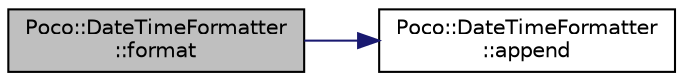 digraph "Poco::DateTimeFormatter::format"
{
 // LATEX_PDF_SIZE
  edge [fontname="Helvetica",fontsize="10",labelfontname="Helvetica",labelfontsize="10"];
  node [fontname="Helvetica",fontsize="10",shape=record];
  rankdir="LR";
  Node1 [label="Poco::DateTimeFormatter\l::format",height=0.2,width=0.4,color="black", fillcolor="grey75", style="filled", fontcolor="black",tooltip=" "];
  Node1 -> Node2 [color="midnightblue",fontsize="10",style="solid",fontname="Helvetica"];
  Node2 [label="Poco::DateTimeFormatter\l::append",height=0.2,width=0.4,color="black", fillcolor="white", style="filled",URL="$classPoco_1_1DateTimeFormatter.html#a5f14dc386ae36136976c85b245b66547",tooltip=" "];
}
